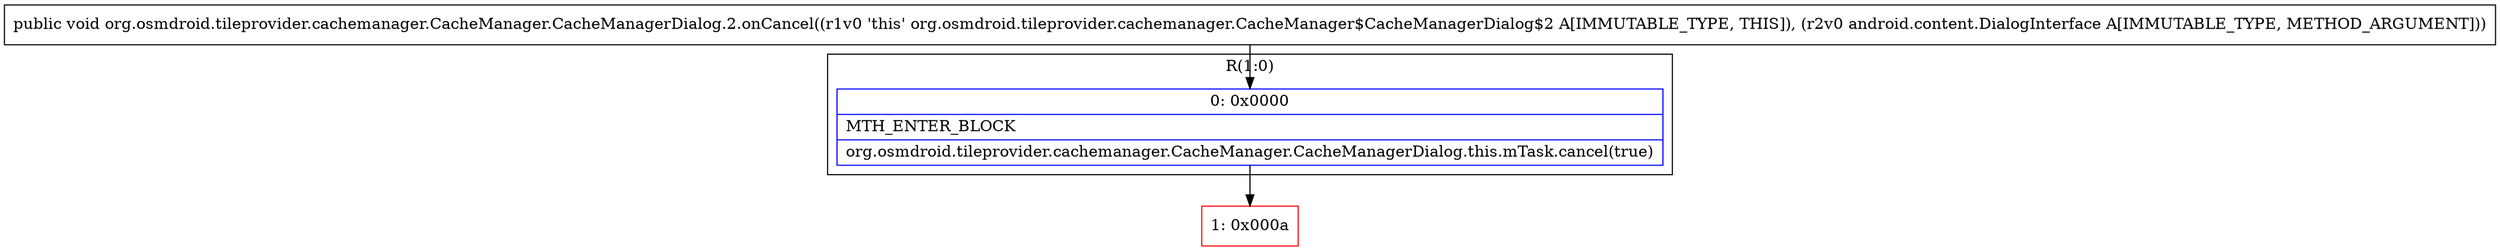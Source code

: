 digraph "CFG fororg.osmdroid.tileprovider.cachemanager.CacheManager.CacheManagerDialog.2.onCancel(Landroid\/content\/DialogInterface;)V" {
subgraph cluster_Region_1176512040 {
label = "R(1:0)";
node [shape=record,color=blue];
Node_0 [shape=record,label="{0\:\ 0x0000|MTH_ENTER_BLOCK\l|org.osmdroid.tileprovider.cachemanager.CacheManager.CacheManagerDialog.this.mTask.cancel(true)\l}"];
}
Node_1 [shape=record,color=red,label="{1\:\ 0x000a}"];
MethodNode[shape=record,label="{public void org.osmdroid.tileprovider.cachemanager.CacheManager.CacheManagerDialog.2.onCancel((r1v0 'this' org.osmdroid.tileprovider.cachemanager.CacheManager$CacheManagerDialog$2 A[IMMUTABLE_TYPE, THIS]), (r2v0 android.content.DialogInterface A[IMMUTABLE_TYPE, METHOD_ARGUMENT])) }"];
MethodNode -> Node_0;
Node_0 -> Node_1;
}


